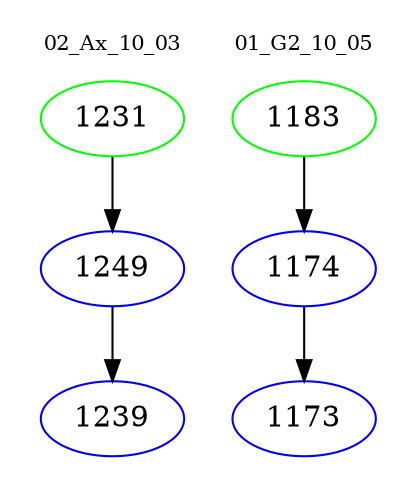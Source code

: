 digraph{
subgraph cluster_0 {
color = white
label = "02_Ax_10_03";
fontsize=10;
T0_1231 [label="1231", color="green"]
T0_1231 -> T0_1249 [color="black"]
T0_1249 [label="1249", color="blue"]
T0_1249 -> T0_1239 [color="black"]
T0_1239 [label="1239", color="blue"]
}
subgraph cluster_1 {
color = white
label = "01_G2_10_05";
fontsize=10;
T1_1183 [label="1183", color="green"]
T1_1183 -> T1_1174 [color="black"]
T1_1174 [label="1174", color="blue"]
T1_1174 -> T1_1173 [color="black"]
T1_1173 [label="1173", color="blue"]
}
}
